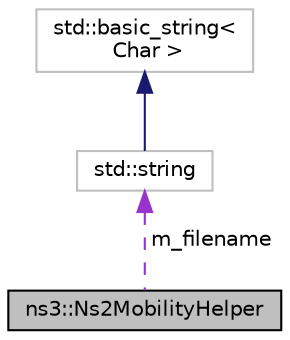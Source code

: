 digraph "ns3::Ns2MobilityHelper"
{
 // LATEX_PDF_SIZE
  edge [fontname="Helvetica",fontsize="10",labelfontname="Helvetica",labelfontsize="10"];
  node [fontname="Helvetica",fontsize="10",shape=record];
  Node1 [label="ns3::Ns2MobilityHelper",height=0.2,width=0.4,color="black", fillcolor="grey75", style="filled", fontcolor="black",tooltip="Helper class which can read ns-2 movement files and configure nodes mobility."];
  Node2 -> Node1 [dir="back",color="darkorchid3",fontsize="10",style="dashed",label=" m_filename" ,fontname="Helvetica"];
  Node2 [label="std::string",height=0.2,width=0.4,color="grey75", fillcolor="white", style="filled",tooltip=" "];
  Node3 -> Node2 [dir="back",color="midnightblue",fontsize="10",style="solid",fontname="Helvetica"];
  Node3 [label="std::basic_string\<\l Char \>",height=0.2,width=0.4,color="grey75", fillcolor="white", style="filled",tooltip=" "];
}
